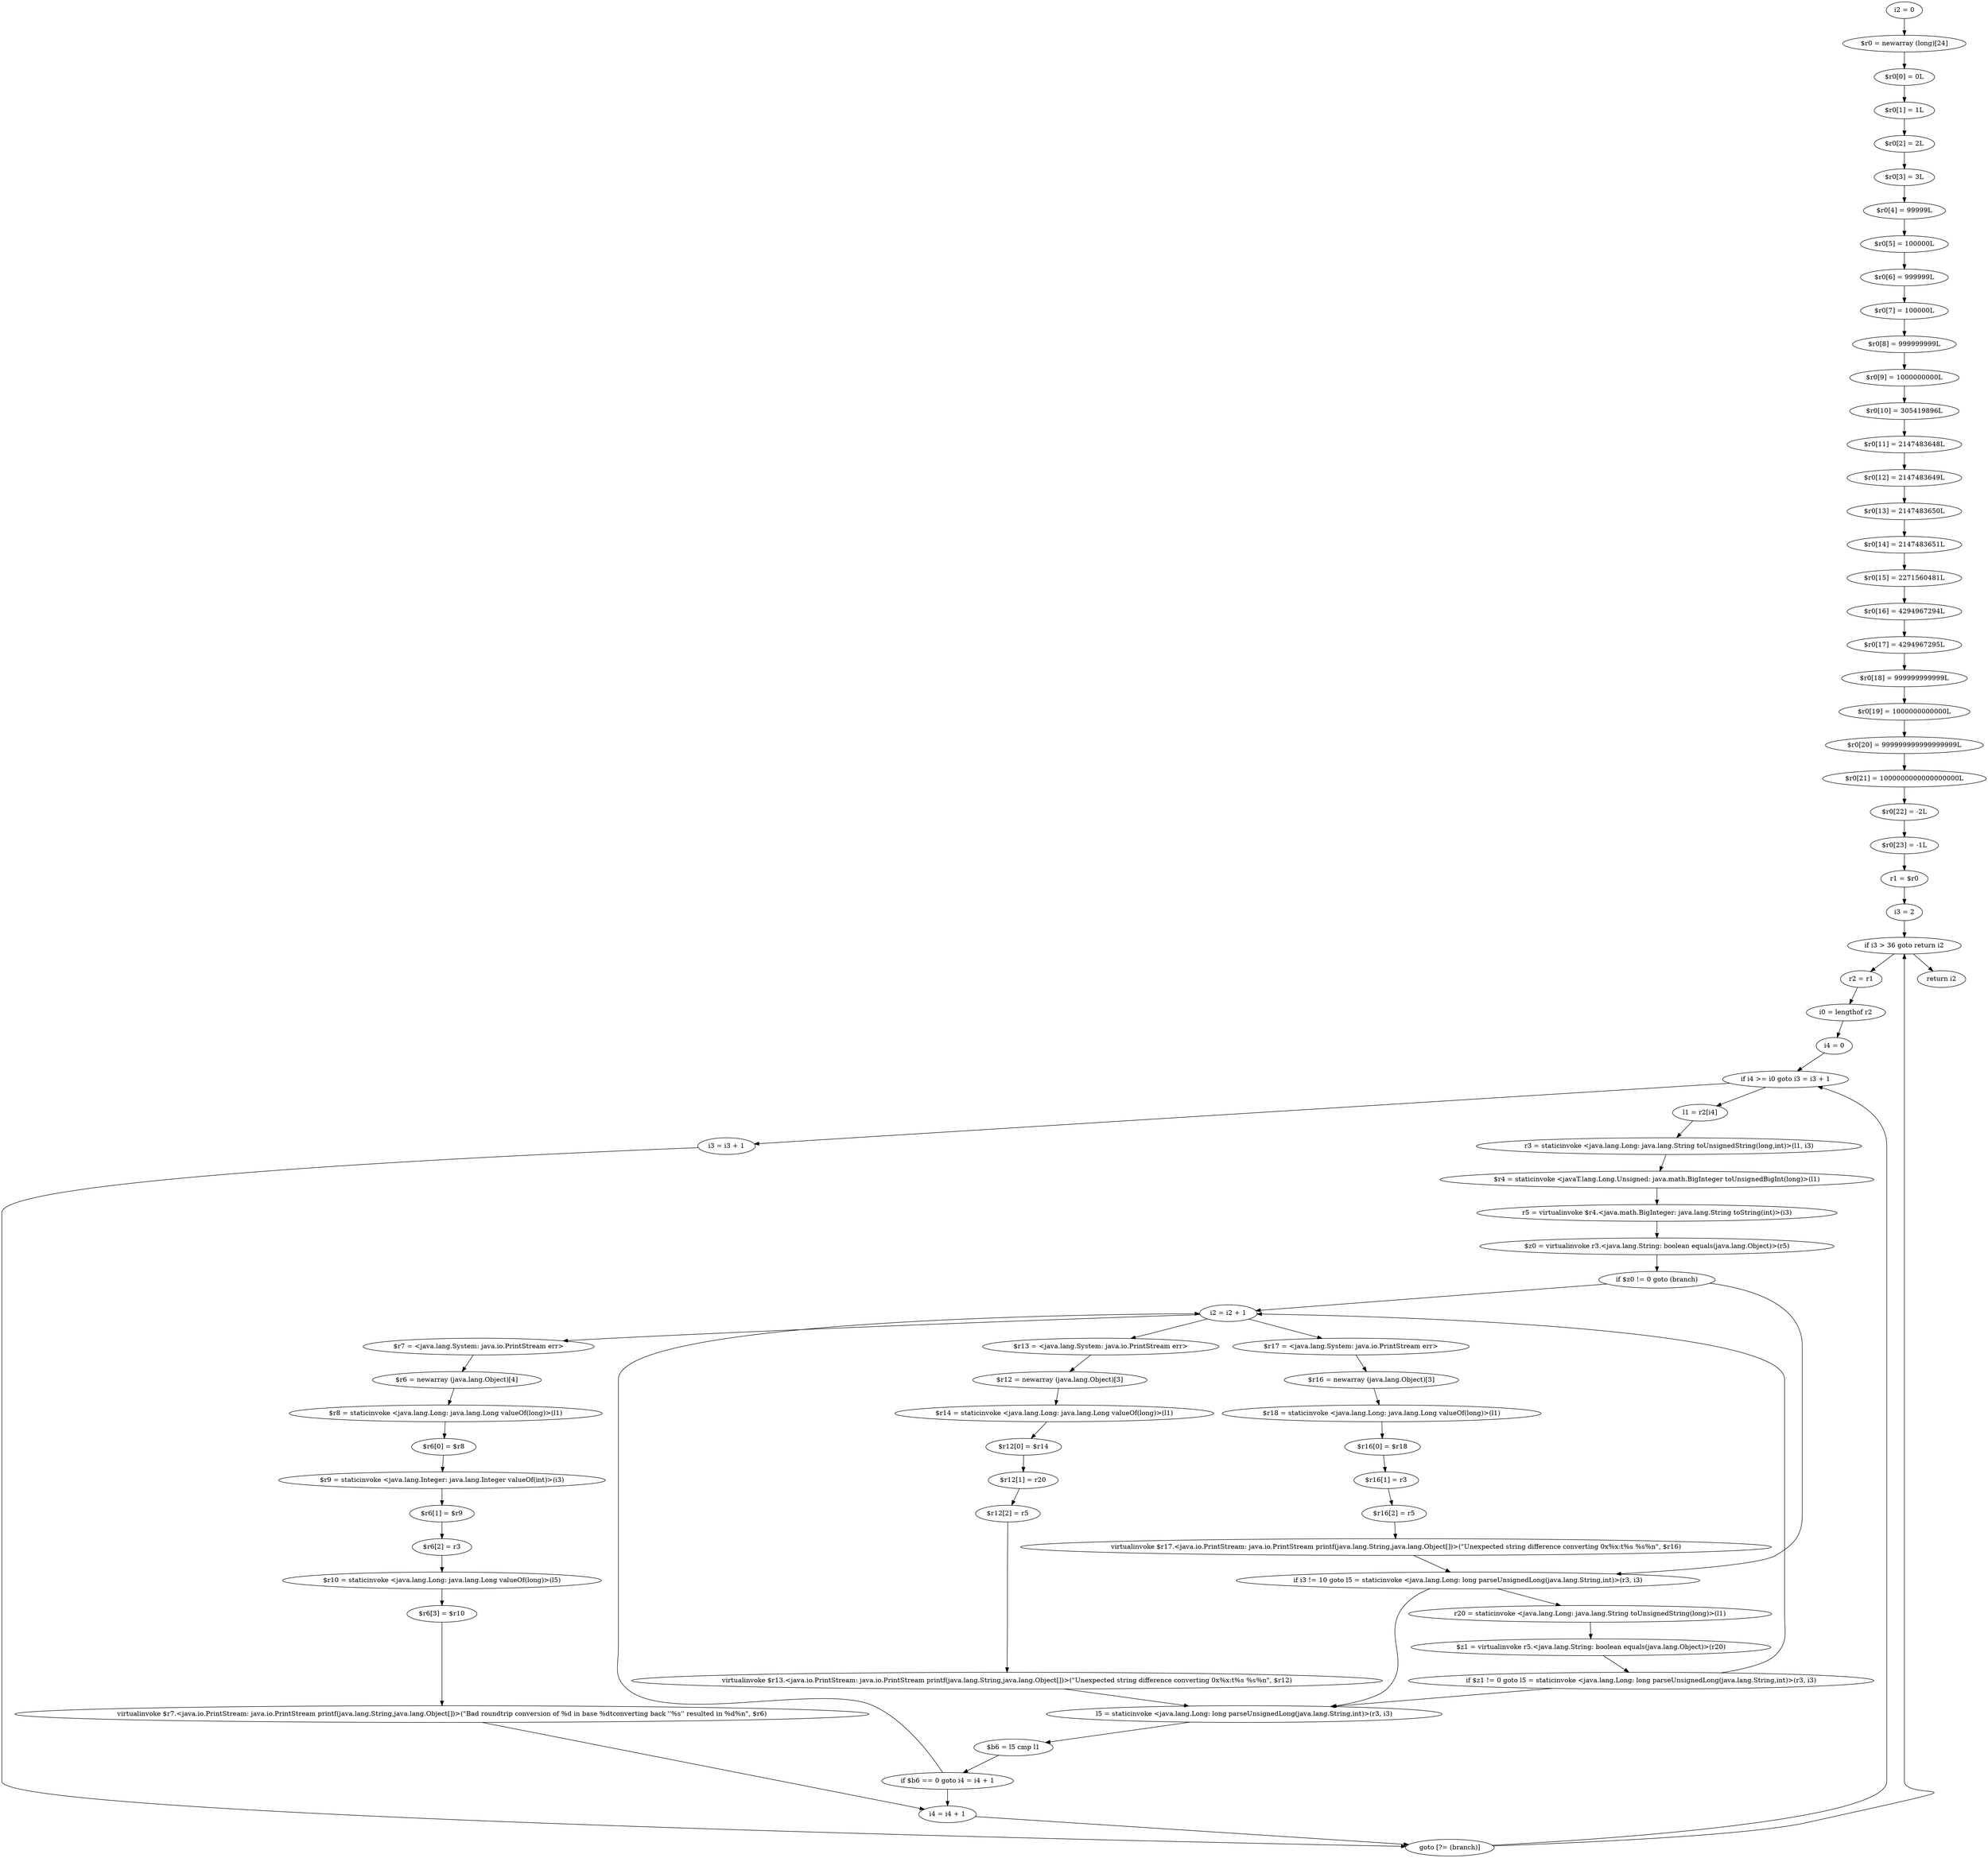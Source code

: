 digraph "unitGraph" {
    "i2 = 0"
    "$r0 = newarray (long)[24]"
    "$r0[0] = 0L"
    "$r0[1] = 1L"
    "$r0[2] = 2L"
    "$r0[3] = 3L"
    "$r0[4] = 99999L"
    "$r0[5] = 100000L"
    "$r0[6] = 999999L"
    "$r0[7] = 100000L"
    "$r0[8] = 999999999L"
    "$r0[9] = 1000000000L"
    "$r0[10] = 305419896L"
    "$r0[11] = 2147483648L"
    "$r0[12] = 2147483649L"
    "$r0[13] = 2147483650L"
    "$r0[14] = 2147483651L"
    "$r0[15] = 2271560481L"
    "$r0[16] = 4294967294L"
    "$r0[17] = 4294967295L"
    "$r0[18] = 999999999999L"
    "$r0[19] = 1000000000000L"
    "$r0[20] = 999999999999999999L"
    "$r0[21] = 1000000000000000000L"
    "$r0[22] = -2L"
    "$r0[23] = -1L"
    "r1 = $r0"
    "i3 = 2"
    "if i3 > 36 goto return i2"
    "r2 = r1"
    "i0 = lengthof r2"
    "i4 = 0"
    "if i4 >= i0 goto i3 = i3 + 1"
    "l1 = r2[i4]"
    "r3 = staticinvoke <java.lang.Long: java.lang.String toUnsignedString(long,int)>(l1, i3)"
    "$r4 = staticinvoke <javaT.lang.Long.Unsigned: java.math.BigInteger toUnsignedBigInt(long)>(l1)"
    "r5 = virtualinvoke $r4.<java.math.BigInteger: java.lang.String toString(int)>(i3)"
    "$z0 = virtualinvoke r3.<java.lang.String: boolean equals(java.lang.Object)>(r5)"
    "if $z0 != 0 goto (branch)"
    "i2 = i2 + 1"
    "$r17 = <java.lang.System: java.io.PrintStream err>"
    "$r16 = newarray (java.lang.Object)[3]"
    "$r18 = staticinvoke <java.lang.Long: java.lang.Long valueOf(long)>(l1)"
    "$r16[0] = $r18"
    "$r16[1] = r3"
    "$r16[2] = r5"
    "virtualinvoke $r17.<java.io.PrintStream: java.io.PrintStream printf(java.lang.String,java.lang.Object[])>(\"Unexpected string difference converting 0x%x:\t%s %s%n\", $r16)"
    "if i3 != 10 goto l5 = staticinvoke <java.lang.Long: long parseUnsignedLong(java.lang.String,int)>(r3, i3)"
    "r20 = staticinvoke <java.lang.Long: java.lang.String toUnsignedString(long)>(l1)"
    "$z1 = virtualinvoke r5.<java.lang.String: boolean equals(java.lang.Object)>(r20)"
    "if $z1 != 0 goto l5 = staticinvoke <java.lang.Long: long parseUnsignedLong(java.lang.String,int)>(r3, i3)"
    "$r13 = <java.lang.System: java.io.PrintStream err>"
    "$r12 = newarray (java.lang.Object)[3]"
    "$r14 = staticinvoke <java.lang.Long: java.lang.Long valueOf(long)>(l1)"
    "$r12[0] = $r14"
    "$r12[1] = r20"
    "$r12[2] = r5"
    "virtualinvoke $r13.<java.io.PrintStream: java.io.PrintStream printf(java.lang.String,java.lang.Object[])>(\"Unexpected string difference converting 0x%x:\t%s %s%n\", $r12)"
    "l5 = staticinvoke <java.lang.Long: long parseUnsignedLong(java.lang.String,int)>(r3, i3)"
    "$b6 = l5 cmp l1"
    "if $b6 == 0 goto i4 = i4 + 1"
    "$r7 = <java.lang.System: java.io.PrintStream err>"
    "$r6 = newarray (java.lang.Object)[4]"
    "$r8 = staticinvoke <java.lang.Long: java.lang.Long valueOf(long)>(l1)"
    "$r6[0] = $r8"
    "$r9 = staticinvoke <java.lang.Integer: java.lang.Integer valueOf(int)>(i3)"
    "$r6[1] = $r9"
    "$r6[2] = r3"
    "$r10 = staticinvoke <java.lang.Long: java.lang.Long valueOf(long)>(l5)"
    "$r6[3] = $r10"
    "virtualinvoke $r7.<java.io.PrintStream: java.io.PrintStream printf(java.lang.String,java.lang.Object[])>(\"Bad roundtrip conversion of %d in base %d\tconverting back \'\'%s\'\' resulted in %d%n\", $r6)"
    "i4 = i4 + 1"
    "goto [?= (branch)]"
    "i3 = i3 + 1"
    "return i2"
    "i2 = 0"->"$r0 = newarray (long)[24]";
    "$r0 = newarray (long)[24]"->"$r0[0] = 0L";
    "$r0[0] = 0L"->"$r0[1] = 1L";
    "$r0[1] = 1L"->"$r0[2] = 2L";
    "$r0[2] = 2L"->"$r0[3] = 3L";
    "$r0[3] = 3L"->"$r0[4] = 99999L";
    "$r0[4] = 99999L"->"$r0[5] = 100000L";
    "$r0[5] = 100000L"->"$r0[6] = 999999L";
    "$r0[6] = 999999L"->"$r0[7] = 100000L";
    "$r0[7] = 100000L"->"$r0[8] = 999999999L";
    "$r0[8] = 999999999L"->"$r0[9] = 1000000000L";
    "$r0[9] = 1000000000L"->"$r0[10] = 305419896L";
    "$r0[10] = 305419896L"->"$r0[11] = 2147483648L";
    "$r0[11] = 2147483648L"->"$r0[12] = 2147483649L";
    "$r0[12] = 2147483649L"->"$r0[13] = 2147483650L";
    "$r0[13] = 2147483650L"->"$r0[14] = 2147483651L";
    "$r0[14] = 2147483651L"->"$r0[15] = 2271560481L";
    "$r0[15] = 2271560481L"->"$r0[16] = 4294967294L";
    "$r0[16] = 4294967294L"->"$r0[17] = 4294967295L";
    "$r0[17] = 4294967295L"->"$r0[18] = 999999999999L";
    "$r0[18] = 999999999999L"->"$r0[19] = 1000000000000L";
    "$r0[19] = 1000000000000L"->"$r0[20] = 999999999999999999L";
    "$r0[20] = 999999999999999999L"->"$r0[21] = 1000000000000000000L";
    "$r0[21] = 1000000000000000000L"->"$r0[22] = -2L";
    "$r0[22] = -2L"->"$r0[23] = -1L";
    "$r0[23] = -1L"->"r1 = $r0";
    "r1 = $r0"->"i3 = 2";
    "i3 = 2"->"if i3 > 36 goto return i2";
    "if i3 > 36 goto return i2"->"r2 = r1";
    "if i3 > 36 goto return i2"->"return i2";
    "r2 = r1"->"i0 = lengthof r2";
    "i0 = lengthof r2"->"i4 = 0";
    "i4 = 0"->"if i4 >= i0 goto i3 = i3 + 1";
    "if i4 >= i0 goto i3 = i3 + 1"->"l1 = r2[i4]";
    "if i4 >= i0 goto i3 = i3 + 1"->"i3 = i3 + 1";
    "l1 = r2[i4]"->"r3 = staticinvoke <java.lang.Long: java.lang.String toUnsignedString(long,int)>(l1, i3)";
    "r3 = staticinvoke <java.lang.Long: java.lang.String toUnsignedString(long,int)>(l1, i3)"->"$r4 = staticinvoke <javaT.lang.Long.Unsigned: java.math.BigInteger toUnsignedBigInt(long)>(l1)";
    "$r4 = staticinvoke <javaT.lang.Long.Unsigned: java.math.BigInteger toUnsignedBigInt(long)>(l1)"->"r5 = virtualinvoke $r4.<java.math.BigInteger: java.lang.String toString(int)>(i3)";
    "r5 = virtualinvoke $r4.<java.math.BigInteger: java.lang.String toString(int)>(i3)"->"$z0 = virtualinvoke r3.<java.lang.String: boolean equals(java.lang.Object)>(r5)";
    "$z0 = virtualinvoke r3.<java.lang.String: boolean equals(java.lang.Object)>(r5)"->"if $z0 != 0 goto (branch)";
    "if $z0 != 0 goto (branch)"->"i2 = i2 + 1";
    "if $z0 != 0 goto (branch)"->"if i3 != 10 goto l5 = staticinvoke <java.lang.Long: long parseUnsignedLong(java.lang.String,int)>(r3, i3)";
    "i2 = i2 + 1"->"$r17 = <java.lang.System: java.io.PrintStream err>";
    "$r17 = <java.lang.System: java.io.PrintStream err>"->"$r16 = newarray (java.lang.Object)[3]";
    "$r16 = newarray (java.lang.Object)[3]"->"$r18 = staticinvoke <java.lang.Long: java.lang.Long valueOf(long)>(l1)";
    "$r18 = staticinvoke <java.lang.Long: java.lang.Long valueOf(long)>(l1)"->"$r16[0] = $r18";
    "$r16[0] = $r18"->"$r16[1] = r3";
    "$r16[1] = r3"->"$r16[2] = r5";
    "$r16[2] = r5"->"virtualinvoke $r17.<java.io.PrintStream: java.io.PrintStream printf(java.lang.String,java.lang.Object[])>(\"Unexpected string difference converting 0x%x:\t%s %s%n\", $r16)";
    "virtualinvoke $r17.<java.io.PrintStream: java.io.PrintStream printf(java.lang.String,java.lang.Object[])>(\"Unexpected string difference converting 0x%x:\t%s %s%n\", $r16)"->"if i3 != 10 goto l5 = staticinvoke <java.lang.Long: long parseUnsignedLong(java.lang.String,int)>(r3, i3)";
    "if i3 != 10 goto l5 = staticinvoke <java.lang.Long: long parseUnsignedLong(java.lang.String,int)>(r3, i3)"->"r20 = staticinvoke <java.lang.Long: java.lang.String toUnsignedString(long)>(l1)";
    "if i3 != 10 goto l5 = staticinvoke <java.lang.Long: long parseUnsignedLong(java.lang.String,int)>(r3, i3)"->"l5 = staticinvoke <java.lang.Long: long parseUnsignedLong(java.lang.String,int)>(r3, i3)";
    "r20 = staticinvoke <java.lang.Long: java.lang.String toUnsignedString(long)>(l1)"->"$z1 = virtualinvoke r5.<java.lang.String: boolean equals(java.lang.Object)>(r20)";
    "$z1 = virtualinvoke r5.<java.lang.String: boolean equals(java.lang.Object)>(r20)"->"if $z1 != 0 goto l5 = staticinvoke <java.lang.Long: long parseUnsignedLong(java.lang.String,int)>(r3, i3)";
    "if $z1 != 0 goto l5 = staticinvoke <java.lang.Long: long parseUnsignedLong(java.lang.String,int)>(r3, i3)"->"i2 = i2 + 1";
    "if $z1 != 0 goto l5 = staticinvoke <java.lang.Long: long parseUnsignedLong(java.lang.String,int)>(r3, i3)"->"l5 = staticinvoke <java.lang.Long: long parseUnsignedLong(java.lang.String,int)>(r3, i3)";
    "i2 = i2 + 1"->"$r13 = <java.lang.System: java.io.PrintStream err>";
    "$r13 = <java.lang.System: java.io.PrintStream err>"->"$r12 = newarray (java.lang.Object)[3]";
    "$r12 = newarray (java.lang.Object)[3]"->"$r14 = staticinvoke <java.lang.Long: java.lang.Long valueOf(long)>(l1)";
    "$r14 = staticinvoke <java.lang.Long: java.lang.Long valueOf(long)>(l1)"->"$r12[0] = $r14";
    "$r12[0] = $r14"->"$r12[1] = r20";
    "$r12[1] = r20"->"$r12[2] = r5";
    "$r12[2] = r5"->"virtualinvoke $r13.<java.io.PrintStream: java.io.PrintStream printf(java.lang.String,java.lang.Object[])>(\"Unexpected string difference converting 0x%x:\t%s %s%n\", $r12)";
    "virtualinvoke $r13.<java.io.PrintStream: java.io.PrintStream printf(java.lang.String,java.lang.Object[])>(\"Unexpected string difference converting 0x%x:\t%s %s%n\", $r12)"->"l5 = staticinvoke <java.lang.Long: long parseUnsignedLong(java.lang.String,int)>(r3, i3)";
    "l5 = staticinvoke <java.lang.Long: long parseUnsignedLong(java.lang.String,int)>(r3, i3)"->"$b6 = l5 cmp l1";
    "$b6 = l5 cmp l1"->"if $b6 == 0 goto i4 = i4 + 1";
    "if $b6 == 0 goto i4 = i4 + 1"->"i2 = i2 + 1";
    "if $b6 == 0 goto i4 = i4 + 1"->"i4 = i4 + 1";
    "i2 = i2 + 1"->"$r7 = <java.lang.System: java.io.PrintStream err>";
    "$r7 = <java.lang.System: java.io.PrintStream err>"->"$r6 = newarray (java.lang.Object)[4]";
    "$r6 = newarray (java.lang.Object)[4]"->"$r8 = staticinvoke <java.lang.Long: java.lang.Long valueOf(long)>(l1)";
    "$r8 = staticinvoke <java.lang.Long: java.lang.Long valueOf(long)>(l1)"->"$r6[0] = $r8";
    "$r6[0] = $r8"->"$r9 = staticinvoke <java.lang.Integer: java.lang.Integer valueOf(int)>(i3)";
    "$r9 = staticinvoke <java.lang.Integer: java.lang.Integer valueOf(int)>(i3)"->"$r6[1] = $r9";
    "$r6[1] = $r9"->"$r6[2] = r3";
    "$r6[2] = r3"->"$r10 = staticinvoke <java.lang.Long: java.lang.Long valueOf(long)>(l5)";
    "$r10 = staticinvoke <java.lang.Long: java.lang.Long valueOf(long)>(l5)"->"$r6[3] = $r10";
    "$r6[3] = $r10"->"virtualinvoke $r7.<java.io.PrintStream: java.io.PrintStream printf(java.lang.String,java.lang.Object[])>(\"Bad roundtrip conversion of %d in base %d\tconverting back \'\'%s\'\' resulted in %d%n\", $r6)";
    "virtualinvoke $r7.<java.io.PrintStream: java.io.PrintStream printf(java.lang.String,java.lang.Object[])>(\"Bad roundtrip conversion of %d in base %d\tconverting back \'\'%s\'\' resulted in %d%n\", $r6)"->"i4 = i4 + 1";
    "i4 = i4 + 1"->"goto [?= (branch)]";
    "goto [?= (branch)]"->"if i4 >= i0 goto i3 = i3 + 1";
    "i3 = i3 + 1"->"goto [?= (branch)]";
    "goto [?= (branch)]"->"if i3 > 36 goto return i2";
}

